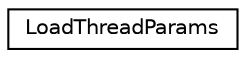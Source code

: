 digraph "Graphical Class Hierarchy"
{
  edge [fontname="Helvetica",fontsize="10",labelfontname="Helvetica",labelfontsize="10"];
  node [fontname="Helvetica",fontsize="10",shape=record];
  rankdir="LR";
  Node0 [label="LoadThreadParams",height=0.2,width=0.4,color="black", fillcolor="white", style="filled",URL="$structLoadThreadParams.html"];
}
